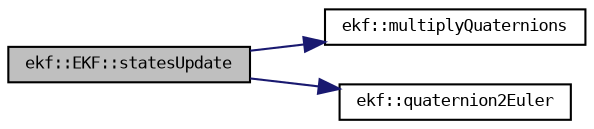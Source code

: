 digraph "ekf::EKF::statesUpdate"
{
  bgcolor="transparent";
  edge [fontname="DejaVuSansMono",fontsize="8",labelfontname="DejaVuSansMono",labelfontsize="8"];
  node [fontname="DejaVuSansMono",fontsize="8",shape=record];
  rankdir="LR";
  Node53 [label="ekf::EKF::statesUpdate",height=0.2,width=0.4,color="black", fillcolor="grey75", style="filled", fontcolor="black"];
  Node53 -> Node54 [color="midnightblue",fontsize="8",style="solid",fontname="DejaVuSansMono"];
  Node54 [label="ekf::multiplyQuaternions",height=0.2,width=0.4,color="black",URL="$namespaceekf.html#aebcb4259d74954e6d5b117101bbec4ca",tooltip="Produto de quaternions. "];
  Node53 -> Node55 [color="midnightblue",fontsize="8",style="solid",fontname="DejaVuSansMono"];
  Node55 [label="ekf::quaternion2Euler",height=0.2,width=0.4,color="black",URL="$namespaceekf.html#a7a798898cf7aa6db9b57d53dcf93d185"];
}
